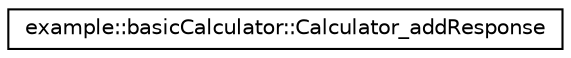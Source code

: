 digraph G
{
  edge [fontname="Helvetica",fontsize="10",labelfontname="Helvetica",labelfontsize="10"];
  node [fontname="Helvetica",fontsize="10",shape=record];
  rankdir="LR";
  Node1 [label="example::basicCalculator::Calculator_addResponse",height=0.2,width=0.4,color="black", fillcolor="white", style="filled",URL="$classexample_1_1basic_calculator_1_1_calculator__add_response.html"];
}
